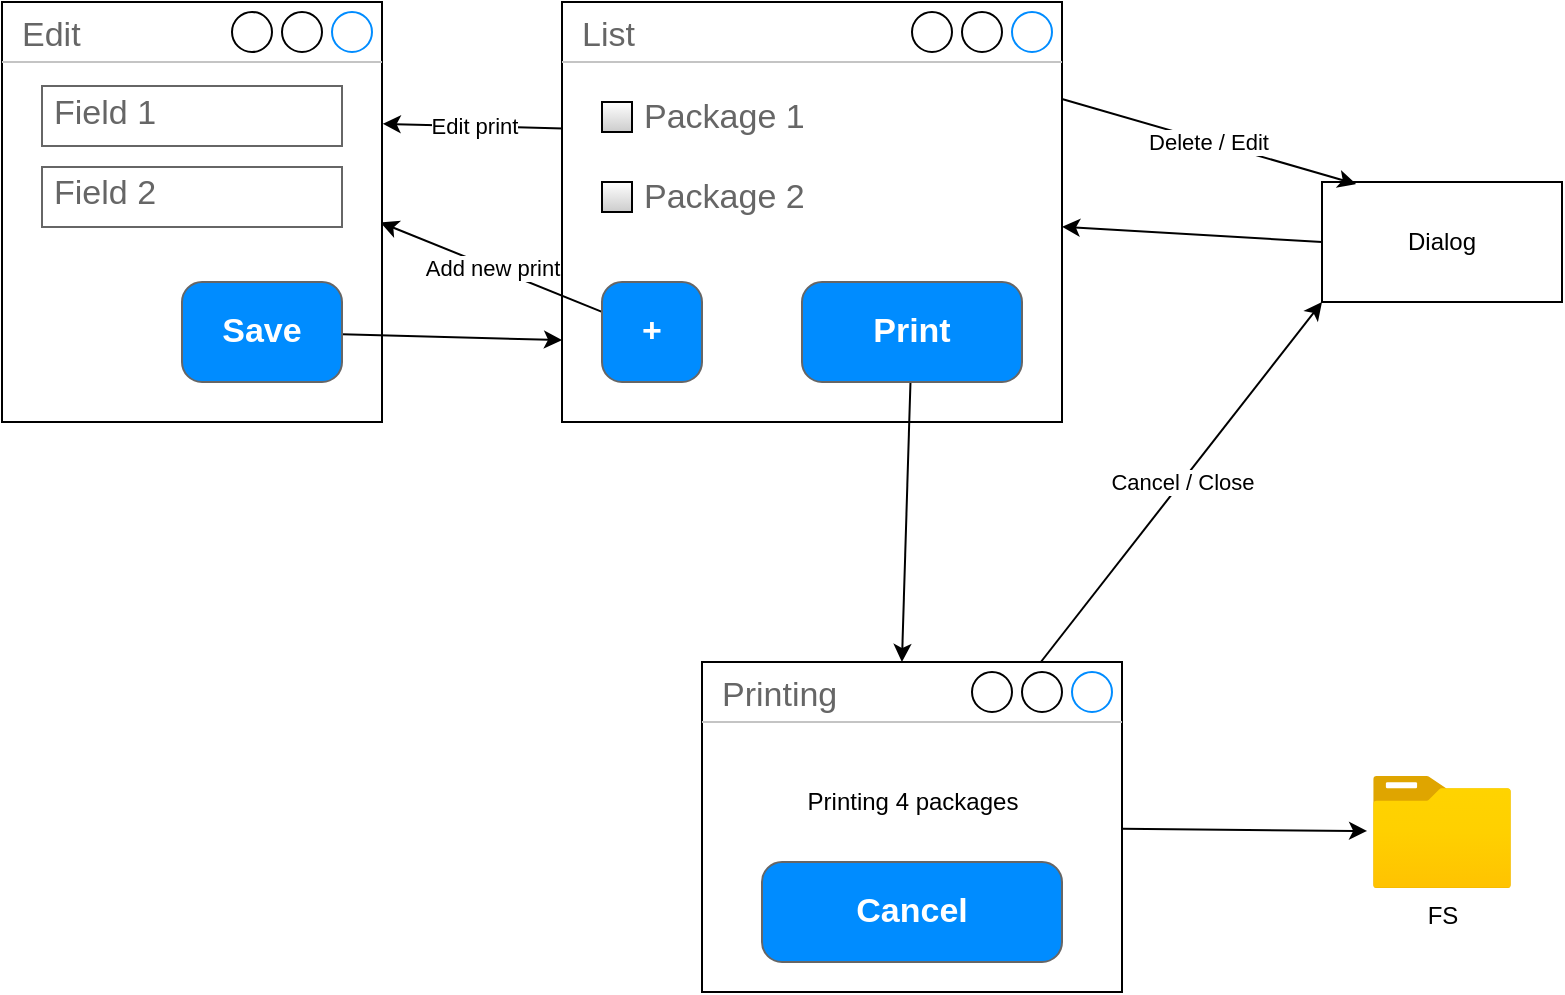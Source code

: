 <mxfile version="17.4.0"><diagram id="h2GwJzdtdswd4wspibX7" name="Page-1"><mxGraphModel dx="1376" dy="855" grid="1" gridSize="10" guides="1" tooltips="1" connect="1" arrows="1" fold="1" page="1" pageScale="1" pageWidth="827" pageHeight="1169" math="0" shadow="0"><root><mxCell id="0"/><mxCell id="1" parent="0"/><mxCell id="zfRHQ9iDTCcTT6AsX4vx-16" style="edgeStyle=none;rounded=0;orthogonalLoop=1;jettySize=auto;html=1;exitX=0;exitY=0.5;exitDx=0;exitDy=0;" edge="1" parent="1" source="zfRHQ9iDTCcTT6AsX4vx-1" target="zfRHQ9iDTCcTT6AsX4vx-5"><mxGeometry relative="1" as="geometry"/></mxCell><mxCell id="zfRHQ9iDTCcTT6AsX4vx-1" value="&lt;div&gt;Dialog&lt;/div&gt;" style="rounded=0;whiteSpace=wrap;html=1;" vertex="1" parent="1"><mxGeometry x="690" y="260" width="120" height="60" as="geometry"/></mxCell><mxCell id="zfRHQ9iDTCcTT6AsX4vx-2" value="FS" style="aspect=fixed;html=1;points=[];align=center;image;fontSize=12;image=img/lib/azure2/general/Folder_Blank.svg;" vertex="1" parent="1"><mxGeometry x="715.5" y="557" width="69" height="56.0" as="geometry"/></mxCell><mxCell id="zfRHQ9iDTCcTT6AsX4vx-15" value="Delete / Edit" style="rounded=0;orthogonalLoop=1;jettySize=auto;html=1;entryX=0.142;entryY=0.017;entryDx=0;entryDy=0;entryPerimeter=0;exitX=1;exitY=0.231;exitDx=0;exitDy=0;exitPerimeter=0;" edge="1" parent="1" source="zfRHQ9iDTCcTT6AsX4vx-5" target="zfRHQ9iDTCcTT6AsX4vx-1"><mxGeometry relative="1" as="geometry"/></mxCell><mxCell id="zfRHQ9iDTCcTT6AsX4vx-27" value="Edit print" style="edgeStyle=none;rounded=0;orthogonalLoop=1;jettySize=auto;html=1;entryX=1.002;entryY=0.29;entryDx=0;entryDy=0;entryPerimeter=0;exitX=0.002;exitY=0.301;exitDx=0;exitDy=0;exitPerimeter=0;" edge="1" parent="1" source="zfRHQ9iDTCcTT6AsX4vx-5" target="zfRHQ9iDTCcTT6AsX4vx-25"><mxGeometry relative="1" as="geometry"/></mxCell><mxCell id="zfRHQ9iDTCcTT6AsX4vx-5" value="List" style="strokeWidth=1;shadow=0;dashed=0;align=center;html=1;shape=mxgraph.mockup.containers.window;align=left;verticalAlign=top;spacingLeft=8;strokeColor2=#008cff;strokeColor3=#c4c4c4;fontColor=#666666;mainText=;fontSize=17;labelBackgroundColor=none;" vertex="1" parent="1"><mxGeometry x="310" y="170" width="250" height="210" as="geometry"/></mxCell><mxCell id="zfRHQ9iDTCcTT6AsX4vx-6" value="Package 1" style="strokeWidth=1;shadow=0;dashed=0;align=center;html=1;shape=mxgraph.mockup.forms.rrect;rSize=0;fillColor=default;strokeColor=default;gradientColor=#cccccc;align=left;spacingLeft=4;fontSize=17;fontColor=#666666;labelPosition=right;comic=0;noLabel=0;container=0;sketch=0;perimeterSpacing=0;" vertex="1" parent="1"><mxGeometry x="330" y="220" width="15" height="15" as="geometry"/></mxCell><mxCell id="zfRHQ9iDTCcTT6AsX4vx-12" value="&lt;div&gt;Package 2&lt;/div&gt;" style="strokeWidth=1;shadow=0;dashed=0;align=center;html=1;shape=mxgraph.mockup.forms.rrect;rSize=0;fillColor=default;strokeColor=default;gradientColor=#cccccc;align=left;spacingLeft=4;fontSize=17;fontColor=#666666;labelPosition=right;comic=0;noLabel=0;container=0;sketch=0;perimeterSpacing=0;" vertex="1" parent="1"><mxGeometry x="330" y="260" width="15" height="15" as="geometry"/></mxCell><mxCell id="zfRHQ9iDTCcTT6AsX4vx-28" value="Add new print" style="edgeStyle=none;rounded=0;orthogonalLoop=1;jettySize=auto;html=1;entryX=0.996;entryY=0.525;entryDx=0;entryDy=0;entryPerimeter=0;" edge="1" parent="1" source="zfRHQ9iDTCcTT6AsX4vx-13" target="zfRHQ9iDTCcTT6AsX4vx-25"><mxGeometry relative="1" as="geometry"/></mxCell><mxCell id="zfRHQ9iDTCcTT6AsX4vx-13" value="+" style="strokeWidth=1;shadow=0;dashed=0;align=center;html=1;shape=mxgraph.mockup.buttons.button;strokeColor=#666666;fontColor=#ffffff;mainText=;buttonStyle=round;fontSize=17;fontStyle=1;fillColor=#008cff;whiteSpace=wrap;comic=0;sketch=0;" vertex="1" parent="1"><mxGeometry x="330" y="310" width="50" height="50" as="geometry"/></mxCell><mxCell id="zfRHQ9iDTCcTT6AsX4vx-22" style="edgeStyle=none;rounded=0;orthogonalLoop=1;jettySize=auto;html=1;entryX=0.476;entryY=0;entryDx=0;entryDy=0;entryPerimeter=0;" edge="1" parent="1" source="zfRHQ9iDTCcTT6AsX4vx-14" target="zfRHQ9iDTCcTT6AsX4vx-18"><mxGeometry relative="1" as="geometry"/></mxCell><mxCell id="zfRHQ9iDTCcTT6AsX4vx-14" value="Print" style="strokeWidth=1;shadow=0;dashed=0;align=center;html=1;shape=mxgraph.mockup.buttons.button;strokeColor=#666666;fontColor=#ffffff;mainText=;buttonStyle=round;fontSize=17;fontStyle=1;fillColor=#008cff;whiteSpace=wrap;comic=0;sketch=0;" vertex="1" parent="1"><mxGeometry x="430" y="310" width="110" height="50" as="geometry"/></mxCell><mxCell id="zfRHQ9iDTCcTT6AsX4vx-23" value="Cancel / Close" style="edgeStyle=none;rounded=0;orthogonalLoop=1;jettySize=auto;html=1;entryX=0;entryY=1;entryDx=0;entryDy=0;" edge="1" parent="1" source="zfRHQ9iDTCcTT6AsX4vx-18" target="zfRHQ9iDTCcTT6AsX4vx-1"><mxGeometry relative="1" as="geometry"/></mxCell><mxCell id="zfRHQ9iDTCcTT6AsX4vx-24" style="edgeStyle=none;rounded=0;orthogonalLoop=1;jettySize=auto;html=1;entryX=-0.043;entryY=0.491;entryDx=0;entryDy=0;entryPerimeter=0;" edge="1" parent="1" source="zfRHQ9iDTCcTT6AsX4vx-18" target="zfRHQ9iDTCcTT6AsX4vx-2"><mxGeometry relative="1" as="geometry"/></mxCell><mxCell id="zfRHQ9iDTCcTT6AsX4vx-18" value="Printing" style="strokeWidth=1;shadow=0;dashed=0;align=center;html=1;shape=mxgraph.mockup.containers.window;align=left;verticalAlign=top;spacingLeft=8;strokeColor2=#008cff;strokeColor3=#c4c4c4;fontColor=#666666;mainText=;fontSize=17;labelBackgroundColor=none;comic=0;sketch=0;fillColor=default;" vertex="1" parent="1"><mxGeometry x="380" y="500" width="210" height="165" as="geometry"/></mxCell><mxCell id="zfRHQ9iDTCcTT6AsX4vx-20" value="Printing 4 packages" style="text;html=1;strokeColor=none;fillColor=none;align=center;verticalAlign=middle;whiteSpace=wrap;rounded=0;shadow=0;comic=0;sketch=0;" vertex="1" parent="1"><mxGeometry x="417.5" y="555" width="135" height="30" as="geometry"/></mxCell><mxCell id="zfRHQ9iDTCcTT6AsX4vx-21" value="Cancel" style="strokeWidth=1;shadow=0;dashed=0;align=center;html=1;shape=mxgraph.mockup.buttons.button;strokeColor=#666666;fontColor=#ffffff;mainText=;buttonStyle=round;fontSize=17;fontStyle=1;fillColor=#008cff;whiteSpace=wrap;comic=0;sketch=0;" vertex="1" parent="1"><mxGeometry x="410" y="600" width="150" height="50" as="geometry"/></mxCell><mxCell id="zfRHQ9iDTCcTT6AsX4vx-25" value="Edit" style="strokeWidth=1;shadow=0;dashed=0;align=center;html=1;shape=mxgraph.mockup.containers.window;align=left;verticalAlign=top;spacingLeft=8;strokeColor2=#008cff;strokeColor3=#c4c4c4;fontColor=#666666;mainText=;fontSize=17;labelBackgroundColor=none;comic=0;sketch=0;fillColor=default;" vertex="1" parent="1"><mxGeometry x="30" y="170" width="190" height="210" as="geometry"/></mxCell><mxCell id="zfRHQ9iDTCcTT6AsX4vx-30" style="edgeStyle=none;rounded=0;orthogonalLoop=1;jettySize=auto;html=1;entryX=0;entryY=0.805;entryDx=0;entryDy=0;entryPerimeter=0;" edge="1" parent="1" source="zfRHQ9iDTCcTT6AsX4vx-29" target="zfRHQ9iDTCcTT6AsX4vx-5"><mxGeometry relative="1" as="geometry"/></mxCell><mxCell id="zfRHQ9iDTCcTT6AsX4vx-29" value="Save" style="strokeWidth=1;shadow=0;dashed=0;align=center;html=1;shape=mxgraph.mockup.buttons.button;strokeColor=#666666;fontColor=#ffffff;mainText=;buttonStyle=round;fontSize=17;fontStyle=1;fillColor=#008cff;whiteSpace=wrap;comic=0;sketch=0;" vertex="1" parent="1"><mxGeometry x="120" y="310" width="80" height="50" as="geometry"/></mxCell><mxCell id="zfRHQ9iDTCcTT6AsX4vx-31" value="Field 1" style="strokeWidth=1;shadow=0;dashed=0;align=center;html=1;shape=mxgraph.mockup.text.textBox;fontColor=#666666;align=left;fontSize=17;spacingLeft=4;spacingTop=-3;strokeColor=#666666;mainText=;comic=0;sketch=0;fillColor=default;" vertex="1" parent="1"><mxGeometry x="50" y="212" width="150" height="30" as="geometry"/></mxCell><mxCell id="zfRHQ9iDTCcTT6AsX4vx-32" value="Field 2" style="strokeWidth=1;shadow=0;dashed=0;align=center;html=1;shape=mxgraph.mockup.text.textBox;fontColor=#666666;align=left;fontSize=17;spacingLeft=4;spacingTop=-3;strokeColor=#666666;mainText=;comic=0;sketch=0;fillColor=default;" vertex="1" parent="1"><mxGeometry x="50" y="252.5" width="150" height="30" as="geometry"/></mxCell></root></mxGraphModel></diagram></mxfile>